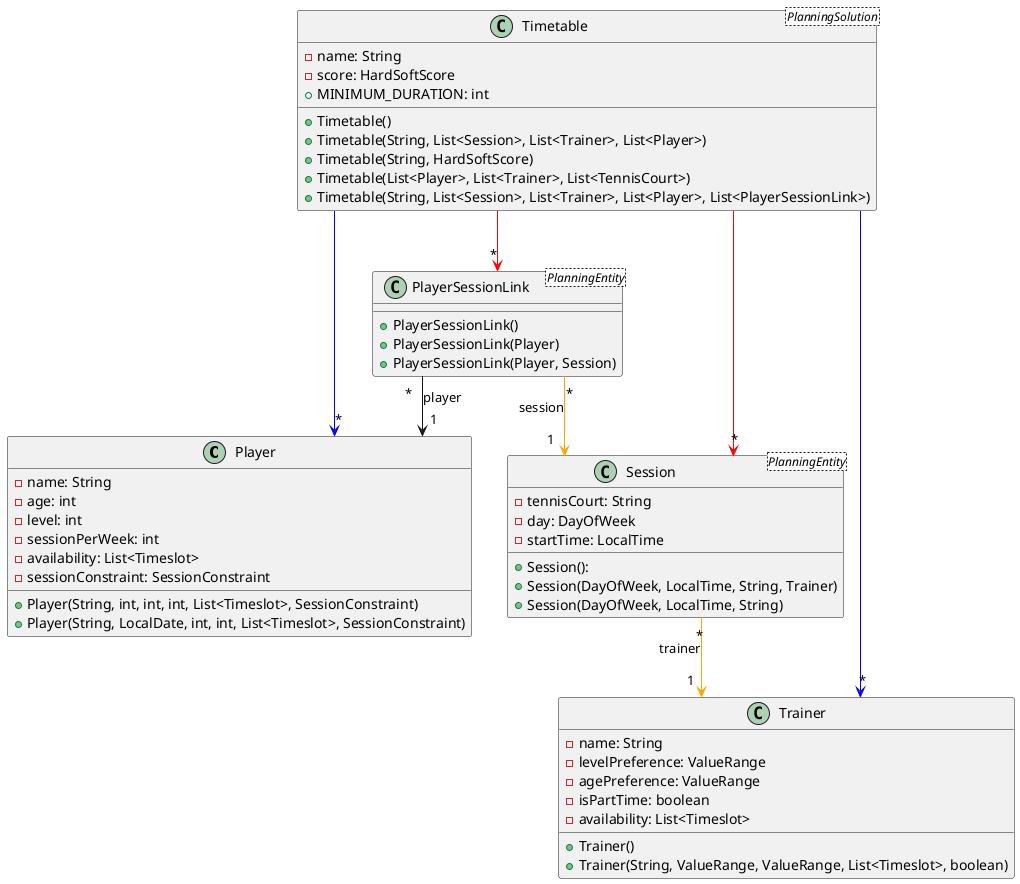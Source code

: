 @startuml
top to bottom direction
skinparam linetype ortho

class Player {
  - name: String
  - age: int
  - level: int
  - sessionPerWeek: int
  - availability: List<Timeslot>
  - sessionConstraint: SessionConstraint
  + Player(String, int, int, int, List<Timeslot>, SessionConstraint)
  + Player(String, LocalDate, int, int, List<Timeslot>, SessionConstraint)
}
class PlayerSessionLink <PlanningEntity> {
  + PlayerSessionLink()
  + PlayerSessionLink(Player)
  + PlayerSessionLink(Player, Session)
}
class Session <PlanningEntity> {
  - tennisCourt: String
  - day: DayOfWeek
  - startTime: LocalTime
  + Session():
  + Session(DayOfWeek, LocalTime, String, Trainer)
  + Session(DayOfWeek, LocalTime, String)
}
class Timetable <PlanningSolution> {
  - name: String
  - score: HardSoftScore
  + Timetable()
  + Timetable(String, List<Session>, List<Trainer>, List<Player>)
  + Timetable(String, HardSoftScore)
  + Timetable(List<Player>, List<Trainer>, List<TennisCourt>)
  + Timetable(String, List<Session>, List<Trainer>, List<Player>, List<PlayerSessionLink>)
  + MINIMUM_DURATION: int
}
class Trainer {
  - name: String
  - levelPreference: ValueRange
  - agePreference: ValueRange
  - isPartTime: boolean
  - availability: List<Timeslot>
  + Trainer()
  + Trainer(String, ValueRange, ValueRange, List<Timeslot>, boolean)
}

PlayerSessionLink "*" -[#orange]-> "1" Session : session
PlayerSessionLink "*" --> "1" Player : player
Session "*" -[#orange]-> "1" Trainer : trainer

Timetable -[#blue]-> "*" Player
Timetable -[#blue]-> "*" Trainer
Timetable -[#red]-> "*" Session
Timetable -[#red]-> "*" PlayerSessionLink

@enduml
